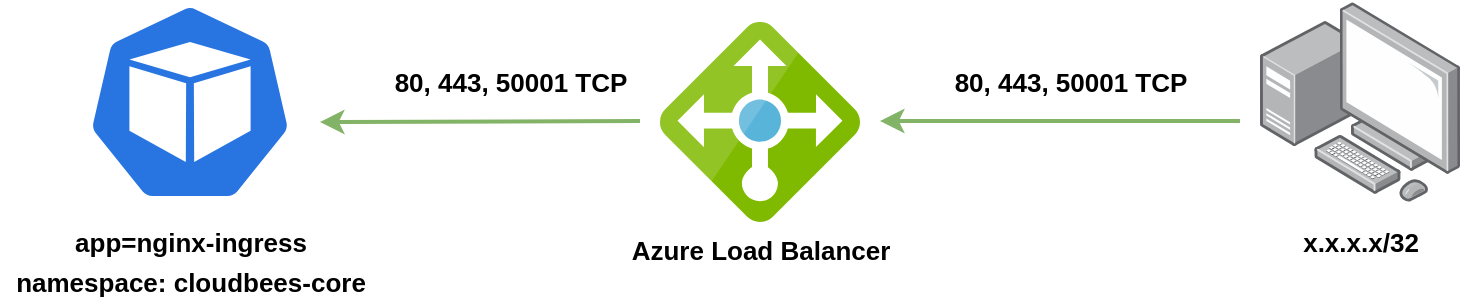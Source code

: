 <mxfile version="13.0.1" type="device"><diagram id="2B6HbT3BjuBK_NTxiDi-" name="Page-1"><mxGraphModel dx="1632" dy="497" grid="1" gridSize="10" guides="1" tooltips="1" connect="1" arrows="1" fold="1" page="1" pageScale="1" pageWidth="850" pageHeight="1100" math="0" shadow="0"><root><mxCell id="0"/><mxCell id="1" parent="0"/><mxCell id="e0XzEvtXMa5DeXRwuknQ-1" value="" style="html=1;dashed=0;whitespace=wrap;fillColor=#2875E2;strokeColor=#ffffff;points=[[0.005,0.63,0],[0.1,0.2,0],[0.9,0.2,0],[0.5,0,0],[0.995,0.63,0],[0.72,0.99,0],[0.5,1,0],[0.28,0.99,0]];shape=mxgraph.kubernetes.icon;prIcon=pod;rounded=1;" parent="1" vertex="1"><mxGeometry x="30" y="360" width="110" height="100" as="geometry"/></mxCell><mxCell id="e0XzEvtXMa5DeXRwuknQ-2" value="&lt;b&gt;&lt;font style=&quot;font-size: 13px&quot;&gt;app=nginx-ingress&lt;/font&gt;&lt;/b&gt;" style="text;html=1;align=center;verticalAlign=middle;resizable=0;points=[];autosize=1;" parent="1" vertex="1"><mxGeometry x="20" y="470" width="130" height="20" as="geometry"/></mxCell><mxCell id="e0XzEvtXMa5DeXRwuknQ-3" value="&lt;b&gt;&lt;font style=&quot;font-size: 13px&quot;&gt;namespace: cloudbees-core&lt;/font&gt;&lt;/b&gt;" style="text;html=1;align=center;verticalAlign=middle;resizable=0;points=[];autosize=1;" parent="1" vertex="1"><mxGeometry x="-10" y="490" width="190" height="20" as="geometry"/></mxCell><mxCell id="e0XzEvtXMa5DeXRwuknQ-4" value="" style="points=[];aspect=fixed;html=1;align=center;shadow=0;dashed=0;image;image=img/lib/allied_telesis/computer_and_terminals/Personal_Computer_with_Server.svg;rounded=1;" parent="1" vertex="1"><mxGeometry x="620" y="360" width="100" height="100" as="geometry"/></mxCell><mxCell id="e0XzEvtXMa5DeXRwuknQ-5" value="&lt;b&gt;&lt;font style=&quot;font-size: 13px&quot;&gt;80, 443, 50001 TCP&lt;/font&gt;&lt;/b&gt;" style="text;html=1;align=center;verticalAlign=middle;resizable=0;points=[];autosize=1;" parent="1" vertex="1"><mxGeometry x="460" y="390" width="130" height="20" as="geometry"/></mxCell><mxCell id="e0XzEvtXMa5DeXRwuknQ-6" value="&lt;b&gt;&lt;font style=&quot;font-size: 13px&quot;&gt;x.x.x.x/32&lt;/font&gt;&lt;/b&gt;" style="text;html=1;align=center;verticalAlign=middle;resizable=0;points=[];autosize=1;" parent="1" vertex="1"><mxGeometry x="635" y="470" width="70" height="20" as="geometry"/></mxCell><mxCell id="e0XzEvtXMa5DeXRwuknQ-7" value="" style="endArrow=classic;html=1;strokeWidth=2;fillColor=#d5e8d4;strokeColor=#82b366;" parent="1" edge="1"><mxGeometry width="50" height="50" relative="1" as="geometry"><mxPoint x="610" y="419.5" as="sourcePoint"/><mxPoint x="430" y="419.5" as="targetPoint"/></mxGeometry></mxCell><mxCell id="BboXfpfpAMuyaJpH4t3R-1" value="&lt;b&gt;&lt;font style=&quot;font-size: 13px&quot;&gt;Azure Load Balancer&lt;/font&gt;&lt;/b&gt;" style="aspect=fixed;html=1;points=[];align=center;image;fontSize=12;image=img/lib/mscae/Load_Balancer_feature.svg;" parent="1" vertex="1"><mxGeometry x="320" y="370" width="100" height="100" as="geometry"/></mxCell><mxCell id="BboXfpfpAMuyaJpH4t3R-2" value="" style="endArrow=classic;html=1;strokeWidth=2;fillColor=#d5e8d4;strokeColor=#82b366;" parent="1" edge="1"><mxGeometry width="50" height="50" relative="1" as="geometry"><mxPoint x="310" y="419.5" as="sourcePoint"/><mxPoint x="150" y="420" as="targetPoint"/></mxGeometry></mxCell><mxCell id="BboXfpfpAMuyaJpH4t3R-4" value="&lt;b&gt;&lt;font style=&quot;font-size: 13px&quot;&gt;80, 443, 50001 TCP&lt;/font&gt;&lt;/b&gt;" style="text;html=1;align=center;verticalAlign=middle;resizable=0;points=[];autosize=1;" parent="1" vertex="1"><mxGeometry x="180" y="390" width="130" height="20" as="geometry"/></mxCell></root></mxGraphModel></diagram></mxfile>